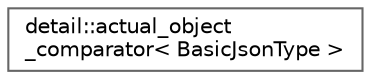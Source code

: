 digraph "Graphical Class Hierarchy"
{
 // INTERACTIVE_SVG=YES
 // LATEX_PDF_SIZE
  bgcolor="transparent";
  edge [fontname=Helvetica,fontsize=10,labelfontname=Helvetica,labelfontsize=10];
  node [fontname=Helvetica,fontsize=10,shape=box,height=0.2,width=0.4];
  rankdir="LR";
  Node0 [id="Node000000",label="detail::actual_object\l_comparator\< BasicJsonType \>",height=0.2,width=0.4,color="grey40", fillcolor="white", style="filled",URL="$structdetail_1_1actual__object__comparator.html",tooltip=" "];
}
